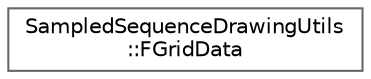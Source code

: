 digraph "Graphical Class Hierarchy"
{
 // INTERACTIVE_SVG=YES
 // LATEX_PDF_SIZE
  bgcolor="transparent";
  edge [fontname=Helvetica,fontsize=10,labelfontname=Helvetica,labelfontsize=10];
  node [fontname=Helvetica,fontsize=10,shape=box,height=0.2,width=0.4];
  rankdir="LR";
  Node0 [id="Node000000",label="SampledSequenceDrawingUtils\l::FGridData",height=0.2,width=0.4,color="grey40", fillcolor="white", style="filled",URL="$d7/db4/structSampledSequenceDrawingUtils_1_1FGridData.html",tooltip="DrawCoordinates: Coordinates of different grid lines PositionRatios: the Ratio of each grid line posi..."];
}
